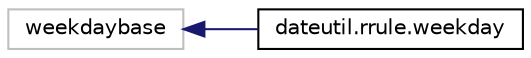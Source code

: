 digraph "Graphical Class Hierarchy"
{
 // LATEX_PDF_SIZE
  edge [fontname="Helvetica",fontsize="10",labelfontname="Helvetica",labelfontsize="10"];
  node [fontname="Helvetica",fontsize="10",shape=record];
  rankdir="LR";
  Node14737 [label="weekdaybase",height=0.2,width=0.4,color="grey75", fillcolor="white", style="filled",tooltip=" "];
  Node14737 -> Node0 [dir="back",color="midnightblue",fontsize="10",style="solid",fontname="Helvetica"];
  Node0 [label="dateutil.rrule.weekday",height=0.2,width=0.4,color="black", fillcolor="white", style="filled",URL="$classdateutil_1_1rrule_1_1weekday.html",tooltip=" "];
}
